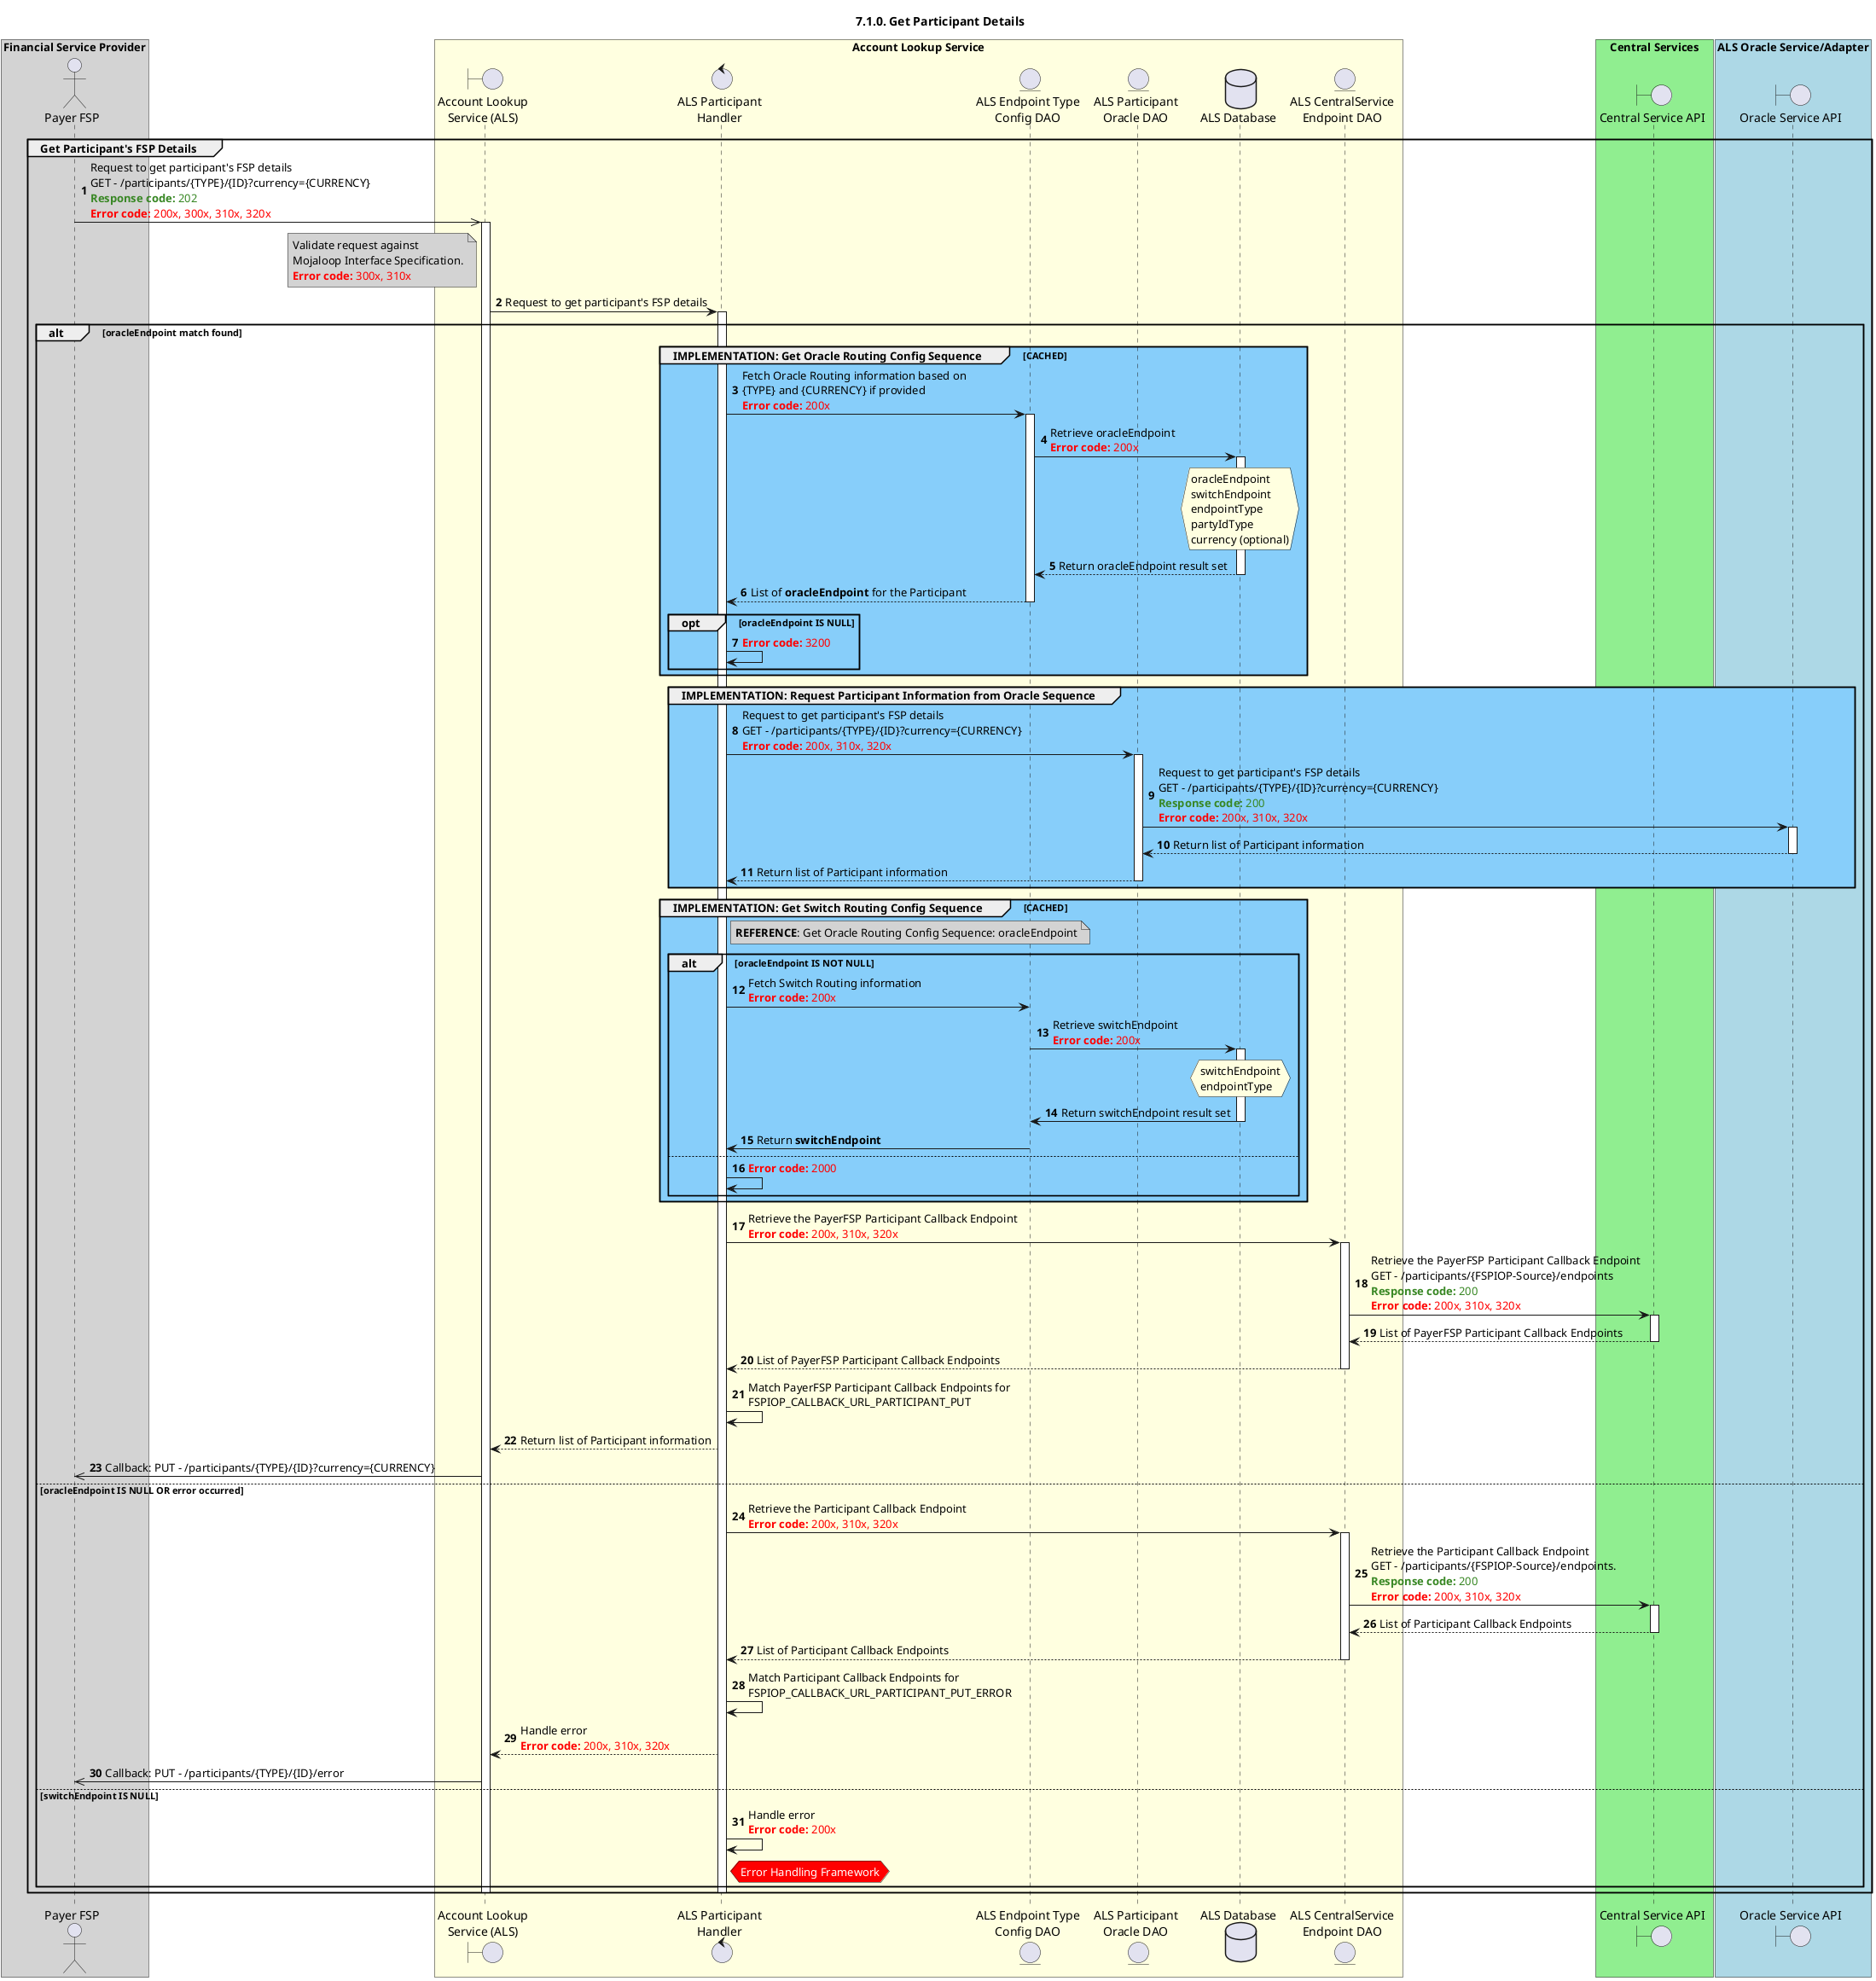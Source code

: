 /'*****
 License
 --------------
 Copyright © 2017 Bill & Melinda Gates Foundation
 The Mojaloop files are made available by the Bill & Melinda Gates Foundation under the Apache License, Version 2.0 (the "License") and you may not use these files except in compliance with the License. You may obtain a copy of the License at
 http://www.apache.org/licenses/LICENSE-2.0
 Unless required by applicable law or agreed to in writing, the Mojaloop files are distributed on an "AS IS" BASIS, WITHOUT WARRANTIES OR CONDITIONS OF ANY KIND, either express or implied. See the License for the specific language governing permissions and limitations under the License.
 Contributors
 --------------
 This is the official list of the Mojaloop project contributors for this file.
 Names of the original copyright holders (individuals or organizations)
 should be listed with a '*' in the first column. People who have
 contributed from an organization can be listed under the organization
 that actually holds the copyright for their contributions (see the
 Gates Foundation organization for an example). Those individuals should have
 their names indented and be marked with a '-'. Email address can be added
 optionally within square brackets <email>.
 * Gates Foundation
 - Name Surname <name.surname@gatesfoundation.com>

 * Georgi Georgiev <georgi.georgiev@modusbox.com>
 * Rajiv Mothilal <rajiv.mothilal@modusbox.com>
 --------------
 ******'/


@startuml
' declare title
title 7.1.0. Get Participant Details

autonumber
' Actor Keys:
' boundary - APIs/Interfaces, etc
' entity - Database Access Objects
' database - Database Persistance Store

' declare actors
actor "Payer FSP" as PAYER_FSP
boundary "Account Lookup\nService (ALS)" as ALS_API
control "ALS Participant\nHandler" as ALS_PARTICIPANT_HANDLER
entity "ALS Endpoint Type\nConfig DAO" as ALS_TYPE_ENDPOINT_CONFIG_DAO
entity "ALS CentralService\nEndpoint DAO" as ALS_CENTRALSERVICE_ENDPOINT_CONFIG_DAO
entity "ALS Participant\nOracle DAO" as ALS_PARTICIPANT_ORACLE_DAO
entity "ALS Participant Endpoint\nOracle DAO" as ALS_PARTICIPANT_ORACLE_DAO
database "ALS Database" as ALS_DB
boundary "Oracle Service API" as ORACLE_API
boundary "Central Service API" as CENTRALSERVICE_API

box "Financial Service Provider" #LightGrey
participant PAYER_FSP
end box

box "Account Lookup Service" #LightYellow
participant ALS_API
participant ALS_PARTICIPANT_HANDLER
participant ALS_TYPE_ENDPOINT_CONFIG_DAO
participant ALS_PARTICIPANT_ORACLE_DAO
participant ALS_DB
participant ALS_CENTRALSERVICE_ENDPOINT_CONFIG_DAO
end box

box "Central Services" #LightGreen
participant CENTRALSERVICE_API
end box

box "ALS Oracle Service/Adapter" #LightBlue
participant ORACLE_API
end box

' START OF FLOW

group Get Participant's FSP Details


    PAYER_FSP ->> ALS_API: Request to get participant's FSP details \nGET - /participants/{TYPE}/{ID}?currency={CURRENCY}\n<color #388724><b>Response code:</b> 202</color> \n<color #red><b>Error code:</b> 200x, 300x, 310x, 320x</color>
    activate ALS_API
    note left ALS_API #lightgray
        Validate request against
        Mojaloop Interface Specification.
        <color #red><b>Error code:</b> 300x, 310x</color>
    end note

    ALS_API -> ALS_PARTICIPANT_HANDLER: Request to get participant's FSP details

    alt oracleEndpoint match found
        group #lightskyblue IMPLEMENTATION: Get Oracle Routing Config Sequence [CACHED]
            activate ALS_PARTICIPANT_HANDLER
            ALS_PARTICIPANT_HANDLER -> ALS_TYPE_ENDPOINT_CONFIG_DAO: Fetch Oracle Routing information based on\n{TYPE} and {CURRENCY} if provided\n<color #red><b>Error code:</b> 200x</color>
            activate ALS_TYPE_ENDPOINT_CONFIG_DAO
            ALS_TYPE_ENDPOINT_CONFIG_DAO -> ALS_DB: Retrieve oracleEndpoint\n<color #red><b>Error code:</b> 200x</color>
            activate ALS_DB
            hnote over ALS_DB #lightyellow
                    oracleEndpoint
                    switchEndpoint
                    endpointType
                    partyIdType
                    currency (optional)
            end note
            ALS_DB --> ALS_TYPE_ENDPOINT_CONFIG_DAO: Return oracleEndpoint result set
            deactivate ALS_DB
            ALS_TYPE_ENDPOINT_CONFIG_DAO --> ALS_PARTICIPANT_HANDLER: List of **oracleEndpoint** for the Participant
            deactivate ALS_TYPE_ENDPOINT_CONFIG_DAO
            opt #lightskyblue oracleEndpoint IS NULL
                ALS_PARTICIPANT_HANDLER -> ALS_PARTICIPANT_HANDLER: <color #red><b>Error code:</b> 3200</color>
            end
        end group

        group #lightskyblue IMPLEMENTATION: Request Participant Information from Oracle Sequence
            ALS_PARTICIPANT_HANDLER -> ALS_PARTICIPANT_ORACLE_DAO: Request to get participant's FSP details \nGET - /participants/{TYPE}/{ID}?currency={CURRENCY}\n<color #red><b>Error code:</b> 200x, 310x, 320x</color>
            activate ALS_PARTICIPANT_ORACLE_DAO
            ALS_PARTICIPANT_ORACLE_DAO -> ORACLE_API: Request to get participant's FSP details \nGET - /participants/{TYPE}/{ID}?currency={CURRENCY}\n<color #388724><b>Response code:</b> 200</color> \n<color #red><b>Error code:</b> 200x, 310x, 320x</color>
            activate ORACLE_API
            ORACLE_API --> ALS_PARTICIPANT_ORACLE_DAO: Return list of Participant information
            deactivate ORACLE_API
            ALS_PARTICIPANT_ORACLE_DAO --> ALS_PARTICIPANT_HANDLER: Return list of Participant information
            deactivate ALS_PARTICIPANT_ORACLE_DAO
        end group

        group #lightskyblue IMPLEMENTATION: Get Switch Routing Config Sequence [CACHED]
            note right of ALS_PARTICIPANT_HANDLER  #lightgray
                **REFERENCE**: Get Oracle Routing Config Sequence: oracleEndpoint
            end note
            alt #lightskyblue oracleEndpoint IS NOT NULL
                ALS_PARTICIPANT_HANDLER -> ALS_TYPE_ENDPOINT_CONFIG_DAO: Fetch Switch Routing information\n<color #red><b>Error code:</b> 200x</color>
                ALS_TYPE_ENDPOINT_CONFIG_DAO -> ALS_DB: Retrieve switchEndpoint\n<color #red><b>Error code:</b> 200x</color>
                activate ALS_DB
                hnote over ALS_DB #lightyellow
                        switchEndpoint
                        endpointType
                end note
                ALS_DB -> ALS_TYPE_ENDPOINT_CONFIG_DAO: Return switchEndpoint result set
                deactivate ALS_DB
                ALS_TYPE_ENDPOINT_CONFIG_DAO -> ALS_PARTICIPANT_HANDLER: Return **switchEndpoint**
            else
                ALS_PARTICIPANT_HANDLER -> ALS_PARTICIPANT_HANDLER: <color #red><b>Error code:</b> 2000</color>
            end alt
        end group

        '********************* Get PayerFSP Callback Endpoints - START ************************
        ALS_PARTICIPANT_HANDLER -> ALS_CENTRALSERVICE_ENDPOINT_CONFIG_DAO: Retrieve the PayerFSP Participant Callback Endpoint\n<color #red><b>Error code:</b> 200x, 310x, 320x</color>
        activate ALS_CENTRALSERVICE_ENDPOINT_CONFIG_DAO
        ALS_CENTRALSERVICE_ENDPOINT_CONFIG_DAO -> CENTRALSERVICE_API: Retrieve the PayerFSP Participant Callback Endpoint\nGET - /participants/{FSPIOP-Source}/endpoints\n<color #388724><b>Response code:</b> 200</color> \n<color #red><b>Error code:</b> 200x, 310x, 320x</color>
        activate CENTRALSERVICE_API
        CENTRALSERVICE_API --> ALS_CENTRALSERVICE_ENDPOINT_CONFIG_DAO: List of PayerFSP Participant Callback Endpoints
        deactivate CENTRALSERVICE_API
        ALS_CENTRALSERVICE_ENDPOINT_CONFIG_DAO --> ALS_PARTICIPANT_HANDLER: List of PayerFSP Participant Callback Endpoints
        deactivate ALS_CENTRALSERVICE_ENDPOINT_CONFIG_DAO
        ALS_PARTICIPANT_HANDLER -> ALS_PARTICIPANT_HANDLER: Match PayerFSP Participant Callback Endpoints for\nFSPIOP_CALLBACK_URL_PARTICIPANT_PUT
        '********************* Get PayerFSP Participant Information - END ************************

        ALS_PARTICIPANT_HANDLER --> ALS_API: Return list of Participant information
        ALS_API ->> PAYER_FSP: Callback: PUT - /participants/{TYPE}/{ID}?currency={CURRENCY}
    else oracleEndpoint IS NULL OR error occurred
        ALS_PARTICIPANT_HANDLER -> ALS_CENTRALSERVICE_ENDPOINT_CONFIG_DAO: Retrieve the Participant Callback Endpoint\n<color #red><b>Error code:</b> 200x, 310x, 320x</color>
        activate ALS_CENTRALSERVICE_ENDPOINT_CONFIG_DAO
        ALS_CENTRALSERVICE_ENDPOINT_CONFIG_DAO -> CENTRALSERVICE_API: Retrieve the Participant Callback Endpoint\nGET - /participants/{FSPIOP-Source}/endpoints. \n<color #388724><b>Response code: </b>200</color> \n<color #red><b>Error code:</b> 200x, 310x, 320x</color>
        activate CENTRALSERVICE_API
        CENTRALSERVICE_API --> ALS_CENTRALSERVICE_ENDPOINT_CONFIG_DAO: List of Participant Callback Endpoints
        deactivate CENTRALSERVICE_API
        ALS_CENTRALSERVICE_ENDPOINT_CONFIG_DAO --> ALS_PARTICIPANT_HANDLER: List of Participant Callback Endpoints
        deactivate ALS_CENTRALSERVICE_ENDPOINT_CONFIG_DAO

        ALS_PARTICIPANT_HANDLER -> ALS_PARTICIPANT_HANDLER: Match Participant Callback Endpoints for\nFSPIOP_CALLBACK_URL_PARTICIPANT_PUT_ERROR

        ALS_PARTICIPANT_HANDLER --> ALS_API: Handle error\n<color #red><b>Error code:</b> 200x, 310x, 320x</color>
        ALS_API ->> PAYER_FSP: Callback: PUT - /participants/{TYPE}/{ID}/error
    else switchEndpoint IS NULL
        ALS_PARTICIPANT_HANDLER -> ALS_PARTICIPANT_HANDLER: Handle error\n<color #red><b>Error code:</b> 200x</color>
        hnote right ALS_PARTICIPANT_HANDLER #red
            <color #white>Error Handling Framework</color>
        end note
    end alt
    deactivate ALS_API

    deactivate ALS_PARTICIPANT_HANDLER

end
@enduml
